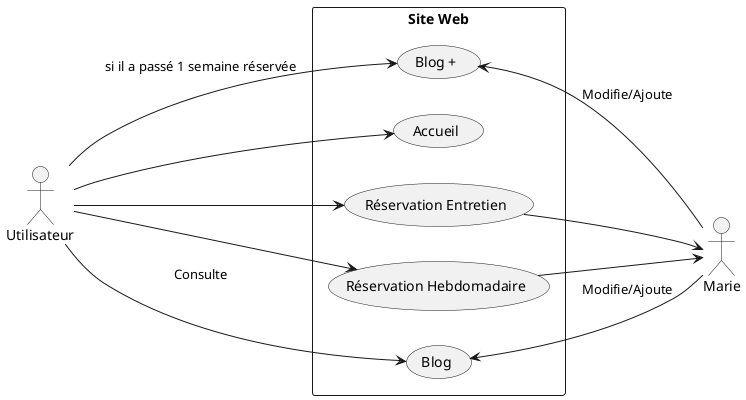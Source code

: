 @startuml
left to right direction
actor Utilisateur as U
actor Marie as M

rectangle "Site Web" {
  U --> (Accueil)
  U --> (Réservation Entretien)
  U --> (Réservation Hebdomadaire)
  U --> (Blog) : "Consulte"
  U --> (Blog +) : si il a passé 1 semaine réservée
  (Réservation Entretien) --> M 
  (Réservation Hebdomadaire) --> M 
  M --> (Blog) : Modifie/Ajoute
  M -left-> (Blog +) : Modifie/Ajoute
}
@enduml